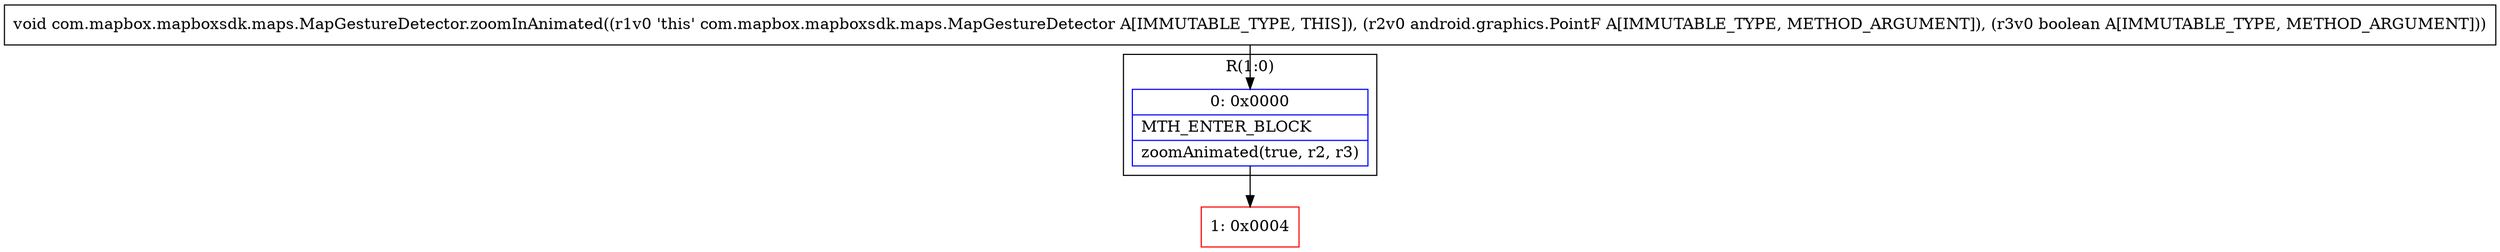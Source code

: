 digraph "CFG forcom.mapbox.mapboxsdk.maps.MapGestureDetector.zoomInAnimated(Landroid\/graphics\/PointF;Z)V" {
subgraph cluster_Region_692712430 {
label = "R(1:0)";
node [shape=record,color=blue];
Node_0 [shape=record,label="{0\:\ 0x0000|MTH_ENTER_BLOCK\l|zoomAnimated(true, r2, r3)\l}"];
}
Node_1 [shape=record,color=red,label="{1\:\ 0x0004}"];
MethodNode[shape=record,label="{void com.mapbox.mapboxsdk.maps.MapGestureDetector.zoomInAnimated((r1v0 'this' com.mapbox.mapboxsdk.maps.MapGestureDetector A[IMMUTABLE_TYPE, THIS]), (r2v0 android.graphics.PointF A[IMMUTABLE_TYPE, METHOD_ARGUMENT]), (r3v0 boolean A[IMMUTABLE_TYPE, METHOD_ARGUMENT])) }"];
MethodNode -> Node_0;
Node_0 -> Node_1;
}

